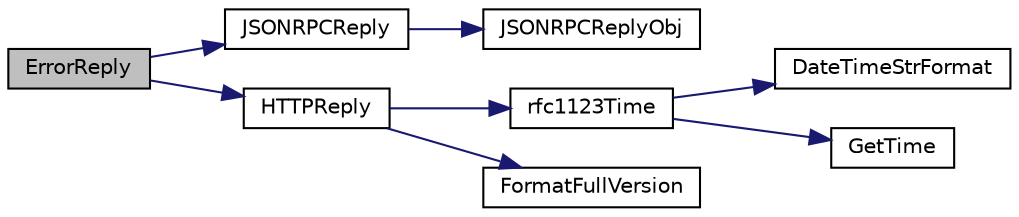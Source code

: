 digraph "ErrorReply"
{
  edge [fontname="Helvetica",fontsize="10",labelfontname="Helvetica",labelfontsize="10"];
  node [fontname="Helvetica",fontsize="10",shape=record];
  rankdir="LR";
  Node28 [label="ErrorReply",height=0.2,width=0.4,color="black", fillcolor="grey75", style="filled", fontcolor="black"];
  Node28 -> Node29 [color="midnightblue",fontsize="10",style="solid",fontname="Helvetica"];
  Node29 [label="JSONRPCReply",height=0.2,width=0.4,color="black", fillcolor="white", style="filled",URL="$d2/d30/rpcprotocol_8cpp.html#a091e4839a15f5f6d569a97c709d80374"];
  Node29 -> Node30 [color="midnightblue",fontsize="10",style="solid",fontname="Helvetica"];
  Node30 [label="JSONRPCReplyObj",height=0.2,width=0.4,color="black", fillcolor="white", style="filled",URL="$d2/d30/rpcprotocol_8cpp.html#a48add16ec902386cc873c5cf0b40b2dd"];
  Node28 -> Node31 [color="midnightblue",fontsize="10",style="solid",fontname="Helvetica"];
  Node31 [label="HTTPReply",height=0.2,width=0.4,color="black", fillcolor="white", style="filled",URL="$d2/d30/rpcprotocol_8cpp.html#afa39f57077df4d88ad60373f58d793e1"];
  Node31 -> Node32 [color="midnightblue",fontsize="10",style="solid",fontname="Helvetica"];
  Node32 [label="rfc1123Time",height=0.2,width=0.4,color="black", fillcolor="white", style="filled",URL="$d2/d30/rpcprotocol_8cpp.html#ad5c2a0d44659f8cd91839821b68b5224"];
  Node32 -> Node33 [color="midnightblue",fontsize="10",style="solid",fontname="Helvetica"];
  Node33 [label="DateTimeStrFormat",height=0.2,width=0.4,color="black", fillcolor="white", style="filled",URL="$df/d2d/util_8cpp.html#a749bc6776c8ec72d7c5e4dea56aee415"];
  Node32 -> Node34 [color="midnightblue",fontsize="10",style="solid",fontname="Helvetica"];
  Node34 [label="GetTime",height=0.2,width=0.4,color="black", fillcolor="white", style="filled",URL="$df/d2d/util_8cpp.html#a46fac5fba8ba905b5f9acb364f5d8c6f"];
  Node31 -> Node35 [color="midnightblue",fontsize="10",style="solid",fontname="Helvetica"];
  Node35 [label="FormatFullVersion",height=0.2,width=0.4,color="black", fillcolor="white", style="filled",URL="$df/d2d/util_8cpp.html#ac2170cca99e9347171fca492ae533d96"];
}
